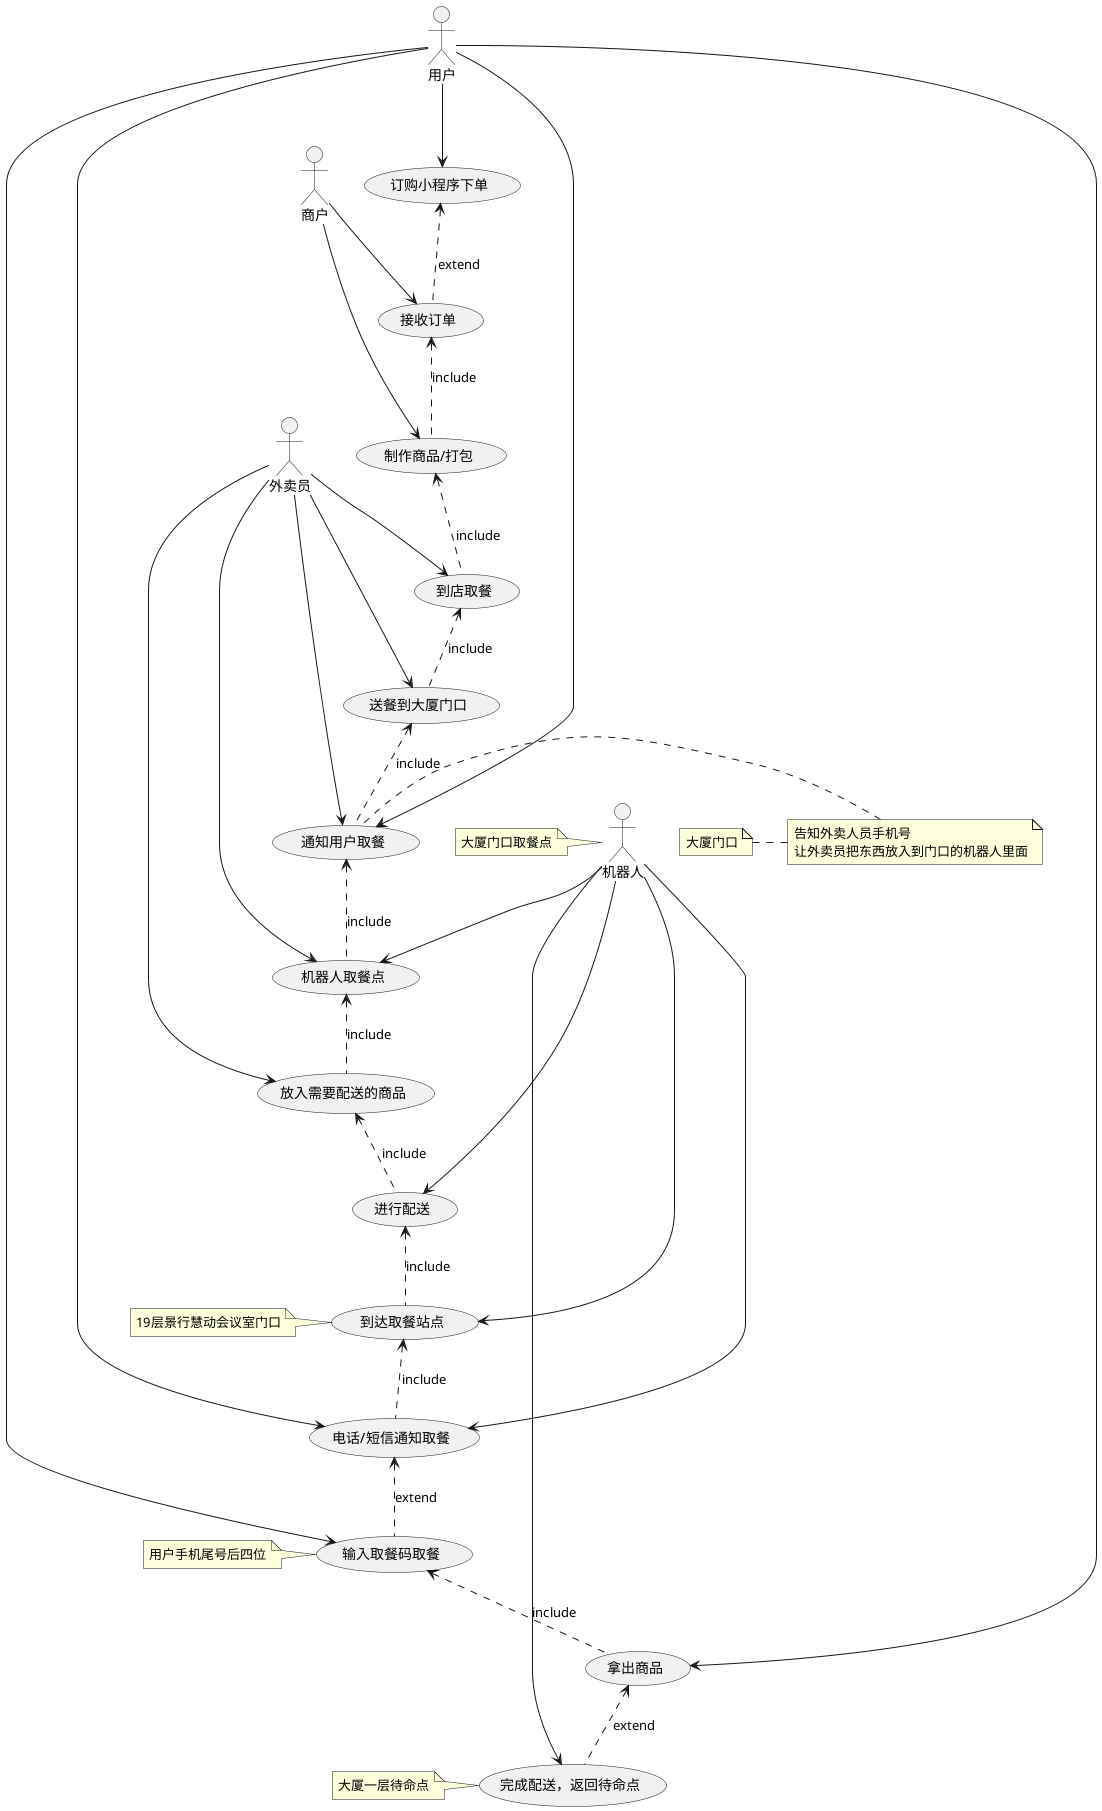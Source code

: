 @startuml
:用户: as user
:商户: as shop
:机器人: as robot
note left
大厦门口取餐点
end note
:外卖员:as sever

user --> (订购小程序下单)
shop --> (接收订单)
(订购小程序下单)<..(接收订单):extend
shop --> (制作商品/打包)
(接收订单)<..(制作商品/打包):include
(制作商品/打包)<..(到店取餐):include
sever --> (到店取餐)
robot --> (机器人取餐点)
sever --> (送餐到大厦门口)
(到店取餐)<..(送餐到大厦门口):include
sever --> (通知用户取餐)
user --> (通知用户取餐)
(送餐到大厦门口)<..(通知用户取餐):include
note left
告知外卖人员手机号
让外卖员把东西放入到门口的机器人里面
end note
sever --> (机器人取餐点)
(通知用户取餐)<..(机器人取餐点):include
note left
大厦门口
end note
sever --> (放入需要配送的商品)
(机器人取餐点)<..(放入需要配送的商品):include
robot --> (进行配送)
(放入需要配送的商品)<..(进行配送):include
robot --> (到达取餐站点)
note left
19层景行慧动会议室门口
end note
(进行配送)<..(到达取餐站点):include
user -> (电话/短信通知取餐)
robot -> (电话/短信通知取餐)
(到达取餐站点)<..(电话/短信通知取餐):include
user -> (输入取餐码取餐)
note left
用户手机尾号后四位
end note
(电话/短信通知取餐)<..(输入取餐码取餐):extend
user -> (拿出商品)
(输入取餐码取餐)<..(拿出商品):include
robot -> (完成配送，返回待命点)
(拿出商品)<..(完成配送，返回待命点):extend
note left
大厦一层待命点
end note
@enduml
